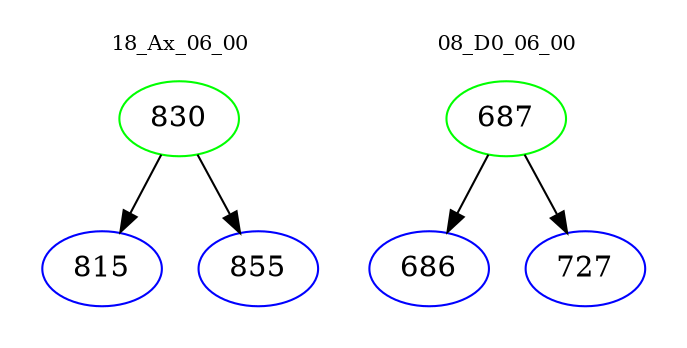 digraph{
subgraph cluster_0 {
color = white
label = "18_Ax_06_00";
fontsize=10;
T0_830 [label="830", color="green"]
T0_830 -> T0_815 [color="black"]
T0_815 [label="815", color="blue"]
T0_830 -> T0_855 [color="black"]
T0_855 [label="855", color="blue"]
}
subgraph cluster_1 {
color = white
label = "08_D0_06_00";
fontsize=10;
T1_687 [label="687", color="green"]
T1_687 -> T1_686 [color="black"]
T1_686 [label="686", color="blue"]
T1_687 -> T1_727 [color="black"]
T1_727 [label="727", color="blue"]
}
}
